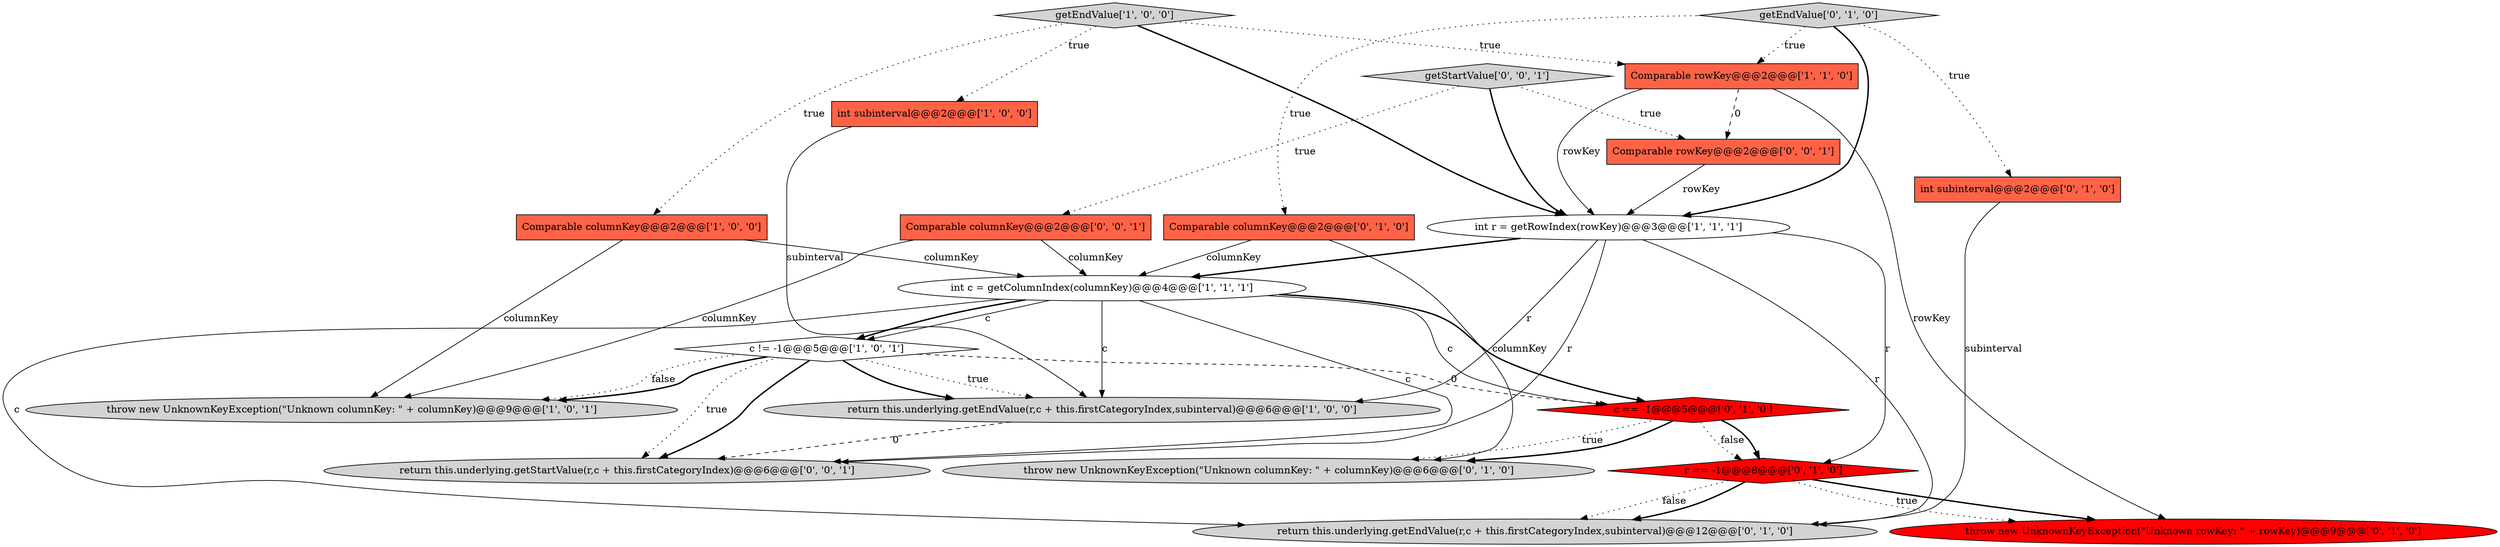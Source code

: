 digraph {
3 [style = filled, label = "return this.underlying.getEndValue(r,c + this.firstCategoryIndex,subinterval)@@@6@@@['1', '0', '0']", fillcolor = lightgray, shape = ellipse image = "AAA0AAABBB1BBB"];
0 [style = filled, label = "c != -1@@@5@@@['1', '0', '1']", fillcolor = white, shape = diamond image = "AAA0AAABBB1BBB"];
10 [style = filled, label = "return this.underlying.getEndValue(r,c + this.firstCategoryIndex,subinterval)@@@12@@@['0', '1', '0']", fillcolor = lightgray, shape = ellipse image = "AAA0AAABBB2BBB"];
4 [style = filled, label = "Comparable columnKey@@@2@@@['1', '0', '0']", fillcolor = tomato, shape = box image = "AAA0AAABBB1BBB"];
7 [style = filled, label = "int r = getRowIndex(rowKey)@@@3@@@['1', '1', '1']", fillcolor = white, shape = ellipse image = "AAA0AAABBB1BBB"];
8 [style = filled, label = "throw new UnknownKeyException(\"Unknown columnKey: \" + columnKey)@@@9@@@['1', '0', '1']", fillcolor = lightgray, shape = ellipse image = "AAA0AAABBB1BBB"];
18 [style = filled, label = "Comparable rowKey@@@2@@@['0', '0', '1']", fillcolor = tomato, shape = box image = "AAA0AAABBB3BBB"];
6 [style = filled, label = "Comparable rowKey@@@2@@@['1', '1', '0']", fillcolor = tomato, shape = box image = "AAA0AAABBB1BBB"];
9 [style = filled, label = "c == -1@@@5@@@['0', '1', '0']", fillcolor = red, shape = diamond image = "AAA1AAABBB2BBB"];
2 [style = filled, label = "int c = getColumnIndex(columnKey)@@@4@@@['1', '1', '1']", fillcolor = white, shape = ellipse image = "AAA0AAABBB1BBB"];
15 [style = filled, label = "throw new UnknownKeyException(\"Unknown rowKey: \" + rowKey)@@@9@@@['0', '1', '0']", fillcolor = red, shape = ellipse image = "AAA1AAABBB2BBB"];
20 [style = filled, label = "return this.underlying.getStartValue(r,c + this.firstCategoryIndex)@@@6@@@['0', '0', '1']", fillcolor = lightgray, shape = ellipse image = "AAA0AAABBB3BBB"];
5 [style = filled, label = "getEndValue['1', '0', '0']", fillcolor = lightgray, shape = diamond image = "AAA0AAABBB1BBB"];
13 [style = filled, label = "throw new UnknownKeyException(\"Unknown columnKey: \" + columnKey)@@@6@@@['0', '1', '0']", fillcolor = lightgray, shape = ellipse image = "AAA0AAABBB2BBB"];
16 [style = filled, label = "r == -1@@@8@@@['0', '1', '0']", fillcolor = red, shape = diamond image = "AAA1AAABBB2BBB"];
14 [style = filled, label = "int subinterval@@@2@@@['0', '1', '0']", fillcolor = tomato, shape = box image = "AAA0AAABBB2BBB"];
17 [style = filled, label = "Comparable columnKey@@@2@@@['0', '0', '1']", fillcolor = tomato, shape = box image = "AAA0AAABBB3BBB"];
11 [style = filled, label = "getEndValue['0', '1', '0']", fillcolor = lightgray, shape = diamond image = "AAA0AAABBB2BBB"];
12 [style = filled, label = "Comparable columnKey@@@2@@@['0', '1', '0']", fillcolor = tomato, shape = box image = "AAA0AAABBB2BBB"];
19 [style = filled, label = "getStartValue['0', '0', '1']", fillcolor = lightgray, shape = diamond image = "AAA0AAABBB3BBB"];
1 [style = filled, label = "int subinterval@@@2@@@['1', '0', '0']", fillcolor = tomato, shape = box image = "AAA0AAABBB1BBB"];
0->3 [style = bold, label=""];
16->10 [style = dotted, label="false"];
16->15 [style = bold, label=""];
0->8 [style = dotted, label="false"];
16->10 [style = bold, label=""];
12->13 [style = solid, label="columnKey"];
19->17 [style = dotted, label="true"];
7->10 [style = solid, label="r"];
12->2 [style = solid, label="columnKey"];
5->1 [style = dotted, label="true"];
16->15 [style = dotted, label="true"];
11->12 [style = dotted, label="true"];
11->14 [style = dotted, label="true"];
17->8 [style = solid, label="columnKey"];
19->18 [style = dotted, label="true"];
5->6 [style = dotted, label="true"];
2->9 [style = solid, label="c"];
0->20 [style = dotted, label="true"];
2->9 [style = bold, label=""];
9->16 [style = dotted, label="false"];
7->3 [style = solid, label="r"];
9->16 [style = bold, label=""];
5->4 [style = dotted, label="true"];
6->15 [style = solid, label="rowKey"];
6->18 [style = dashed, label="0"];
1->3 [style = solid, label="subinterval"];
2->0 [style = bold, label=""];
2->20 [style = solid, label="c"];
2->3 [style = solid, label="c"];
7->20 [style = solid, label="r"];
2->10 [style = solid, label="c"];
7->2 [style = bold, label=""];
11->6 [style = dotted, label="true"];
14->10 [style = solid, label="subinterval"];
9->13 [style = dotted, label="true"];
3->20 [style = dashed, label="0"];
0->8 [style = bold, label=""];
6->7 [style = solid, label="rowKey"];
9->13 [style = bold, label=""];
17->2 [style = solid, label="columnKey"];
5->7 [style = bold, label=""];
0->20 [style = bold, label=""];
18->7 [style = solid, label="rowKey"];
7->16 [style = solid, label="r"];
0->3 [style = dotted, label="true"];
0->9 [style = dashed, label="0"];
4->8 [style = solid, label="columnKey"];
4->2 [style = solid, label="columnKey"];
19->7 [style = bold, label=""];
11->7 [style = bold, label=""];
2->0 [style = solid, label="c"];
}
